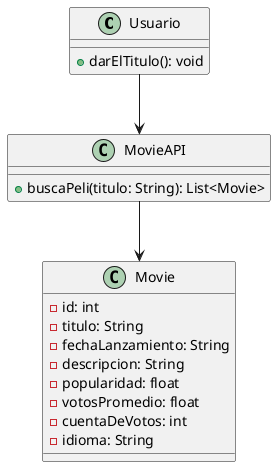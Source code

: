 @startuml
class Usuario {
  +darElTitulo(): void
}

class MovieAPI {
  +buscaPeli(titulo: String): List<Movie>
}

class Movie {
  -id: int
  -titulo: String
  -fechaLanzamiento: String
  -descripcion: String
  -popularidad: float
  -votosPromedio: float
  -cuentaDeVotos: int
  -idioma: String
}

Usuario --> MovieAPI
MovieAPI --> Movie

@enduml
